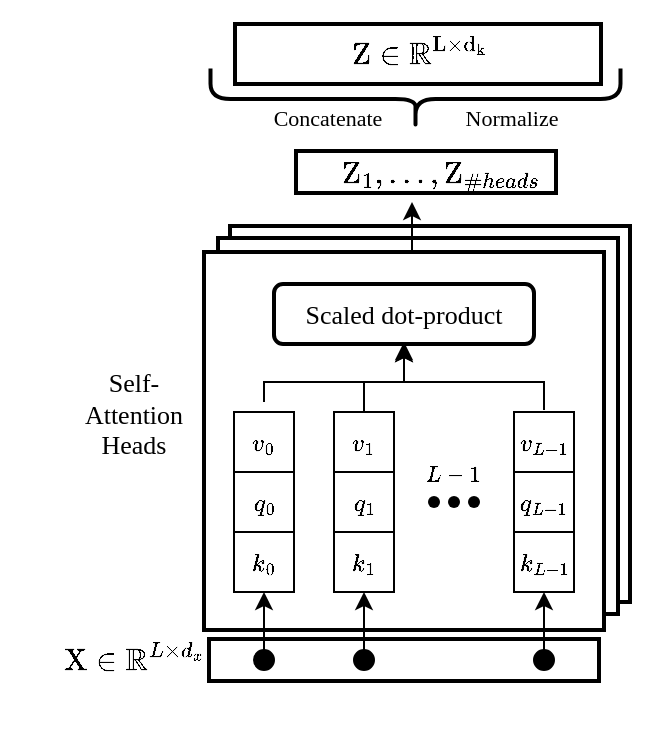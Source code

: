 <mxfile version="16.5.3" type="github">
  <diagram id="1RFPZSgYPdv8vxJ3tSGE" name="Page-1">
    <mxGraphModel dx="1074" dy="1044" grid="1" gridSize="10" guides="1" tooltips="1" connect="1" arrows="1" fold="1" page="1" pageScale="1" pageWidth="850" pageHeight="1100" math="1" shadow="0">
      <root>
        <mxCell id="0" />
        <mxCell id="1" parent="0" />
        <mxCell id="Ks4agTKRWIQxYl3Itglz-84" value="" style="rounded=0;whiteSpace=wrap;html=1;fontFamily=Times New Roman;fontSize=11;strokeColor=default;strokeWidth=2;fillColor=#FFFFFF;" parent="1" vertex="1">
          <mxGeometry x="127.5" y="523.5" width="195" height="21" as="geometry" />
        </mxCell>
        <mxCell id="Ks4agTKRWIQxYl3Itglz-68" value="" style="rounded=0;whiteSpace=wrap;html=1;strokeWidth=2;fillColor=none;fontFamily=Times New Roman;fontSize=11;" parent="1" vertex="1">
          <mxGeometry x="138" y="317" width="200" height="188" as="geometry" />
        </mxCell>
        <mxCell id="Ks4agTKRWIQxYl3Itglz-67" value="" style="rounded=0;whiteSpace=wrap;html=1;strokeWidth=2;fillColor=default;fontFamily=Times New Roman;fontSize=11;" parent="1" vertex="1">
          <mxGeometry x="132" y="323" width="200" height="188" as="geometry" />
        </mxCell>
        <mxCell id="GeLd84h3tjp0JI7DX5PS-5" style="edgeStyle=orthogonalEdgeStyle;rounded=0;orthogonalLoop=1;jettySize=auto;html=1;exitX=0.5;exitY=0;exitDx=0;exitDy=0;entryX=0.25;entryY=1;entryDx=0;entryDy=0;fontSize=12;" edge="1" parent="1" source="Ks4agTKRWIQxYl3Itglz-43" target="GeLd84h3tjp0JI7DX5PS-1">
          <mxGeometry relative="1" as="geometry" />
        </mxCell>
        <mxCell id="Ks4agTKRWIQxYl3Itglz-43" value="" style="rounded=0;whiteSpace=wrap;html=1;strokeWidth=2;fillColor=default;fontFamily=Times New Roman;fontSize=11;" parent="1" vertex="1">
          <mxGeometry x="125" y="330" width="200" height="189" as="geometry" />
        </mxCell>
        <mxCell id="Ks4agTKRWIQxYl3Itglz-34" value="" style="shape=waypoint;sketch=0;size=6;pointerEvents=1;points=[];fillColor=#000000;resizable=0;rotatable=0;perimeter=centerPerimeter;snapToPoint=1;fontFamily=Times New Roman;fontSize=11;" parent="1" vertex="1">
          <mxGeometry x="230" y="435" width="40" height="40" as="geometry" />
        </mxCell>
        <mxCell id="Ks4agTKRWIQxYl3Itglz-35" value="" style="shape=waypoint;sketch=0;size=6;pointerEvents=1;points=[];fillColor=#000000;resizable=0;rotatable=0;perimeter=centerPerimeter;snapToPoint=1;fontFamily=Times New Roman;fontSize=11;" parent="1" vertex="1">
          <mxGeometry x="240" y="435" width="40" height="40" as="geometry" />
        </mxCell>
        <mxCell id="Ks4agTKRWIQxYl3Itglz-36" style="edgeStyle=orthogonalEdgeStyle;rounded=0;orthogonalLoop=1;jettySize=auto;html=1;exitX=0.5;exitY=0;exitDx=0;exitDy=0;entryX=0.5;entryY=1;entryDx=0;entryDy=0;fontFamily=Times New Roman;fontSize=11;" parent="1" source="Ks4agTKRWIQxYl3Itglz-1" target="Ks4agTKRWIQxYl3Itglz-11" edge="1">
          <mxGeometry relative="1" as="geometry" />
        </mxCell>
        <mxCell id="Ks4agTKRWIQxYl3Itglz-1" value="" style="ellipse;whiteSpace=wrap;html=1;aspect=fixed;fillColor=#000000;fontFamily=Times New Roman;fontSize=11;" parent="1" vertex="1">
          <mxGeometry x="150" y="529" width="10" height="10" as="geometry" />
        </mxCell>
        <mxCell id="Ks4agTKRWIQxYl3Itglz-37" style="edgeStyle=orthogonalEdgeStyle;rounded=0;orthogonalLoop=1;jettySize=auto;html=1;exitX=0.5;exitY=0;exitDx=0;exitDy=0;entryX=0.5;entryY=1;entryDx=0;entryDy=0;fontFamily=Times New Roman;fontSize=11;" parent="1" source="Ks4agTKRWIQxYl3Itglz-2" target="Ks4agTKRWIQxYl3Itglz-25" edge="1">
          <mxGeometry relative="1" as="geometry" />
        </mxCell>
        <mxCell id="Ks4agTKRWIQxYl3Itglz-2" value="" style="ellipse;whiteSpace=wrap;html=1;aspect=fixed;fillColor=#000000;fontFamily=Times New Roman;fontSize=11;" parent="1" vertex="1">
          <mxGeometry x="200" y="529" width="10" height="10" as="geometry" />
        </mxCell>
        <mxCell id="Ks4agTKRWIQxYl3Itglz-38" style="edgeStyle=orthogonalEdgeStyle;rounded=0;orthogonalLoop=1;jettySize=auto;html=1;exitX=0;exitY=0;exitDx=0;exitDy=0;entryX=0.5;entryY=1;entryDx=0;entryDy=0;fontFamily=Times New Roman;fontSize=11;" parent="1" source="Ks4agTKRWIQxYl3Itglz-4" target="Ks4agTKRWIQxYl3Itglz-28" edge="1">
          <mxGeometry relative="1" as="geometry" />
        </mxCell>
        <mxCell id="Ks4agTKRWIQxYl3Itglz-4" value="" style="ellipse;whiteSpace=wrap;html=1;aspect=fixed;fillColor=#000000;fontFamily=Times New Roman;fontSize=11;" parent="1" vertex="1">
          <mxGeometry x="290" y="529" width="10" height="10" as="geometry" />
        </mxCell>
        <mxCell id="Ks4agTKRWIQxYl3Itglz-11" value="$$k_0$$" style="rounded=0;whiteSpace=wrap;html=1;fillColor=#FFFFFF;rotation=0;fontFamily=Times New Roman;fontSize=12;" parent="1" vertex="1">
          <mxGeometry x="140" y="470" width="30" height="30" as="geometry" />
        </mxCell>
        <mxCell id="Ks4agTKRWIQxYl3Itglz-12" value="$$q_0$$" style="rounded=0;whiteSpace=wrap;html=1;fillColor=#FFFFFF;rotation=0;fontFamily=Times New Roman;fontSize=12;" parent="1" vertex="1">
          <mxGeometry x="140" y="440" width="30" height="30" as="geometry" />
        </mxCell>
        <mxCell id="Ks4agTKRWIQxYl3Itglz-58" style="edgeStyle=orthogonalEdgeStyle;rounded=0;orthogonalLoop=1;jettySize=auto;html=1;exitX=0.5;exitY=0;exitDx=0;exitDy=0;fontFamily=Times New Roman;fontSize=11;entryX=0.5;entryY=1;entryDx=0;entryDy=0;" parent="1" edge="1">
          <mxGeometry relative="1" as="geometry">
            <mxPoint x="155" y="405" as="sourcePoint" />
            <mxPoint x="225" y="376" as="targetPoint" />
            <Array as="points">
              <mxPoint x="155" y="395" />
              <mxPoint x="225" y="395" />
            </Array>
          </mxGeometry>
        </mxCell>
        <mxCell id="Ks4agTKRWIQxYl3Itglz-13" value="$$v_0$$" style="rounded=0;whiteSpace=wrap;html=1;fillColor=#FFFFFF;rotation=0;fontFamily=Times New Roman;fontSize=12;" parent="1" vertex="1">
          <mxGeometry x="140" y="410" width="30" height="30" as="geometry" />
        </mxCell>
        <mxCell id="Ks4agTKRWIQxYl3Itglz-25" value="$$k_1$$" style="rounded=0;whiteSpace=wrap;html=1;fillColor=#FFFFFF;rotation=0;fontFamily=Times New Roman;fontSize=12;" parent="1" vertex="1">
          <mxGeometry x="190" y="470" width="30" height="30" as="geometry" />
        </mxCell>
        <mxCell id="Ks4agTKRWIQxYl3Itglz-26" value="$$q_1$$" style="rounded=0;whiteSpace=wrap;html=1;fillColor=#FFFFFF;rotation=0;fontFamily=Times New Roman;fontSize=12;" parent="1" vertex="1">
          <mxGeometry x="190" y="440" width="30" height="30" as="geometry" />
        </mxCell>
        <mxCell id="Ks4agTKRWIQxYl3Itglz-64" style="edgeStyle=orthogonalEdgeStyle;rounded=0;orthogonalLoop=1;jettySize=auto;html=1;exitX=0.5;exitY=0;exitDx=0;exitDy=0;entryX=0.5;entryY=1;entryDx=0;entryDy=0;fontFamily=Times New Roman;fontSize=11;" parent="1" edge="1">
          <mxGeometry relative="1" as="geometry">
            <mxPoint x="205" y="415" as="sourcePoint" />
            <mxPoint x="225" y="376" as="targetPoint" />
            <Array as="points">
              <mxPoint x="205" y="395" />
              <mxPoint x="225" y="395" />
            </Array>
          </mxGeometry>
        </mxCell>
        <mxCell id="Ks4agTKRWIQxYl3Itglz-27" value="$$v_1$$" style="rounded=0;whiteSpace=wrap;html=1;fillColor=#FFFFFF;rotation=0;fontFamily=Times New Roman;fontSize=12;" parent="1" vertex="1">
          <mxGeometry x="190" y="410" width="30" height="30" as="geometry" />
        </mxCell>
        <mxCell id="Ks4agTKRWIQxYl3Itglz-28" value="$$k_{L-1}&lt;br style=&quot;font-size: 12px;&quot;&gt;$$" style="rounded=0;whiteSpace=wrap;html=1;fillColor=#FFFFFF;rotation=0;fontFamily=Times New Roman;fontSize=12;" parent="1" vertex="1">
          <mxGeometry x="280" y="470" width="30" height="30" as="geometry" />
        </mxCell>
        <mxCell id="Ks4agTKRWIQxYl3Itglz-29" value="$$q_{L-1}$$" style="rounded=0;whiteSpace=wrap;html=1;fillColor=#FFFFFF;rotation=0;fontFamily=Times New Roman;fontSize=12;" parent="1" vertex="1">
          <mxGeometry x="280" y="440" width="30" height="30" as="geometry" />
        </mxCell>
        <mxCell id="Ks4agTKRWIQxYl3Itglz-65" style="edgeStyle=orthogonalEdgeStyle;rounded=0;orthogonalLoop=1;jettySize=auto;html=1;exitX=0.5;exitY=0;exitDx=0;exitDy=0;entryX=0.5;entryY=1;entryDx=0;entryDy=0;fontFamily=Times New Roman;fontSize=11;" parent="1" edge="1">
          <mxGeometry relative="1" as="geometry">
            <mxPoint x="295" y="409" as="sourcePoint" />
            <mxPoint x="225" y="375" as="targetPoint" />
            <Array as="points">
              <mxPoint x="295" y="395" />
              <mxPoint x="225" y="395" />
            </Array>
          </mxGeometry>
        </mxCell>
        <mxCell id="Ks4agTKRWIQxYl3Itglz-30" value="$$v_{L-1}$$" style="rounded=0;whiteSpace=wrap;html=1;fillColor=#FFFFFF;rotation=0;fontFamily=Times New Roman;fontSize=12;" parent="1" vertex="1">
          <mxGeometry x="280" y="410" width="30" height="30" as="geometry" />
        </mxCell>
        <mxCell id="Ks4agTKRWIQxYl3Itglz-31" value="" style="ellipse;whiteSpace=wrap;html=1;aspect=fixed;fillColor=#000000;fontFamily=Times New Roman;fontSize=11;" parent="1" vertex="1">
          <mxGeometry x="260" y="570" as="geometry" />
        </mxCell>
        <mxCell id="Ks4agTKRWIQxYl3Itglz-32" value="" style="shape=waypoint;sketch=0;size=6;pointerEvents=1;points=[];fillColor=#000000;resizable=0;rotatable=0;perimeter=centerPerimeter;snapToPoint=1;fontFamily=Times New Roman;fontSize=11;" parent="1" vertex="1">
          <mxGeometry x="220" y="435" width="40" height="40" as="geometry" />
        </mxCell>
        <mxCell id="Ks4agTKRWIQxYl3Itglz-54" value="&lt;font style=&quot;font-size: 15px;&quot;&gt;$$\rm{Z} \in \mathbb{R}^{L\times d_k}$$&lt;/font&gt;" style="text;html=1;strokeColor=default;fillColor=none;align=center;verticalAlign=middle;whiteSpace=wrap;rounded=0;fontFamily=Times New Roman;fontSize=15;strokeWidth=2;" parent="1" vertex="1">
          <mxGeometry x="140.5" y="216" width="183" height="30" as="geometry" />
        </mxCell>
        <mxCell id="Ks4agTKRWIQxYl3Itglz-46" value="Scaled dot-product" style="rounded=1;whiteSpace=wrap;html=1;strokeWidth=2;fillColor=default;fontFamily=Times New Roman;fontSize=13;" parent="1" vertex="1">
          <mxGeometry x="160" y="346" width="130" height="30" as="geometry" />
        </mxCell>
        <mxCell id="Ks4agTKRWIQxYl3Itglz-73" value="Concatenate" style="text;html=1;strokeColor=none;fillColor=none;align=center;verticalAlign=middle;whiteSpace=wrap;rounded=0;fontFamily=Times New Roman;fontSize=11;" parent="1" vertex="1">
          <mxGeometry x="157" y="248" width="60" height="30" as="geometry" />
        </mxCell>
        <mxCell id="Ks4agTKRWIQxYl3Itglz-74" value="Self-Attention Heads" style="text;html=1;strokeColor=none;fillColor=none;align=center;verticalAlign=middle;whiteSpace=wrap;rounded=0;fontFamily=Times New Roman;fontSize=13;" parent="1" vertex="1">
          <mxGeometry x="60" y="396" width="60" height="30" as="geometry" />
        </mxCell>
        <mxCell id="Ks4agTKRWIQxYl3Itglz-79" value="" style="shape=curlyBracket;whiteSpace=wrap;html=1;rounded=1;flipH=1;fontFamily=Times New Roman;fontSize=11;strokeColor=default;strokeWidth=2;fillColor=default;rotation=90;" parent="1" vertex="1">
          <mxGeometry x="215.5" y="151" width="30.5" height="205" as="geometry" />
        </mxCell>
        <mxCell id="Ks4agTKRWIQxYl3Itglz-82" value="$$L-1$$" style="text;html=1;strokeColor=none;fillColor=none;align=center;verticalAlign=middle;whiteSpace=wrap;rounded=0;fontFamily=Times New Roman;fontSize=11;" parent="1" vertex="1">
          <mxGeometry x="220" y="426" width="60" height="30" as="geometry" />
        </mxCell>
        <mxCell id="Ks4agTKRWIQxYl3Itglz-83" value="&lt;font style=&quot;font-size: 15px;&quot;&gt;$$\mathrm{X} \in \mathbb{R}^{L\times &lt;br style=&quot;font-size: 15px;&quot;&gt;d_{x}}$$&lt;/font&gt;" style="text;html=1;strokeColor=none;fillColor=none;align=center;verticalAlign=middle;whiteSpace=wrap;rounded=0;fontFamily=Times New Roman;fontSize=15;" parent="1" vertex="1">
          <mxGeometry x="60" y="519" width="60" height="30" as="geometry" />
        </mxCell>
        <mxCell id="Ks4agTKRWIQxYl3Itglz-85" value="Normalize" style="text;html=1;strokeColor=none;fillColor=none;align=center;verticalAlign=middle;whiteSpace=wrap;rounded=0;fontFamily=Times New Roman;fontSize=11;" parent="1" vertex="1">
          <mxGeometry x="249" y="248" width="60" height="30" as="geometry" />
        </mxCell>
        <mxCell id="GeLd84h3tjp0JI7DX5PS-2" value="" style="rounded=0;whiteSpace=wrap;html=1;fontSize=12;strokeWidth=2;" vertex="1" parent="1">
          <mxGeometry x="171" y="279.5" width="130" height="21" as="geometry" />
        </mxCell>
        <mxCell id="GeLd84h3tjp0JI7DX5PS-1" value="&lt;font style=&quot;font-size: 15px&quot;&gt;$$\mathrm{Z}_1,...,\mathrm{Z}_{\# heads}&lt;br&gt;$$&lt;/font&gt;" style="text;html=1;strokeColor=none;fillColor=none;align=center;verticalAlign=middle;whiteSpace=wrap;rounded=0;fontFamily=Times New Roman;fontSize=15;" vertex="1" parent="1">
          <mxGeometry x="214" y="275" width="60" height="30" as="geometry" />
        </mxCell>
      </root>
    </mxGraphModel>
  </diagram>
</mxfile>
